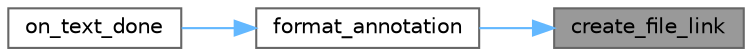 digraph "create_file_link"
{
 // LATEX_PDF_SIZE
  bgcolor="transparent";
  edge [fontname=Helvetica,fontsize=10,labelfontname=Helvetica,labelfontsize=10];
  node [fontname=Helvetica,fontsize=10,shape=box,height=0.2,width=0.4];
  rankdir="RL";
  Node1 [id="Node000001",label="create_file_link",height=0.2,width=0.4,color="gray40", fillcolor="grey60", style="filled", fontcolor="black",tooltip=" "];
  Node1 -> Node2 [id="edge1_Node000001_Node000002",dir="back",color="steelblue1",style="solid",tooltip=" "];
  Node2 [id="Node000002",label="format_annotation",height=0.2,width=0.4,color="grey40", fillcolor="white", style="filled",URL="$class_assistants_1_1_event_handler.html#ae227e8e35e232ac8cb29763bdfcdb4ee",tooltip=" "];
  Node2 -> Node3 [id="edge2_Node000002_Node000003",dir="back",color="steelblue1",style="solid",tooltip=" "];
  Node3 [id="Node000003",label="on_text_done",height=0.2,width=0.4,color="grey40", fillcolor="white", style="filled",URL="$class_assistants_1_1_event_handler.html#ad4402d96c3f2f5a5c2a53aebbf7b343d",tooltip=" "];
}
